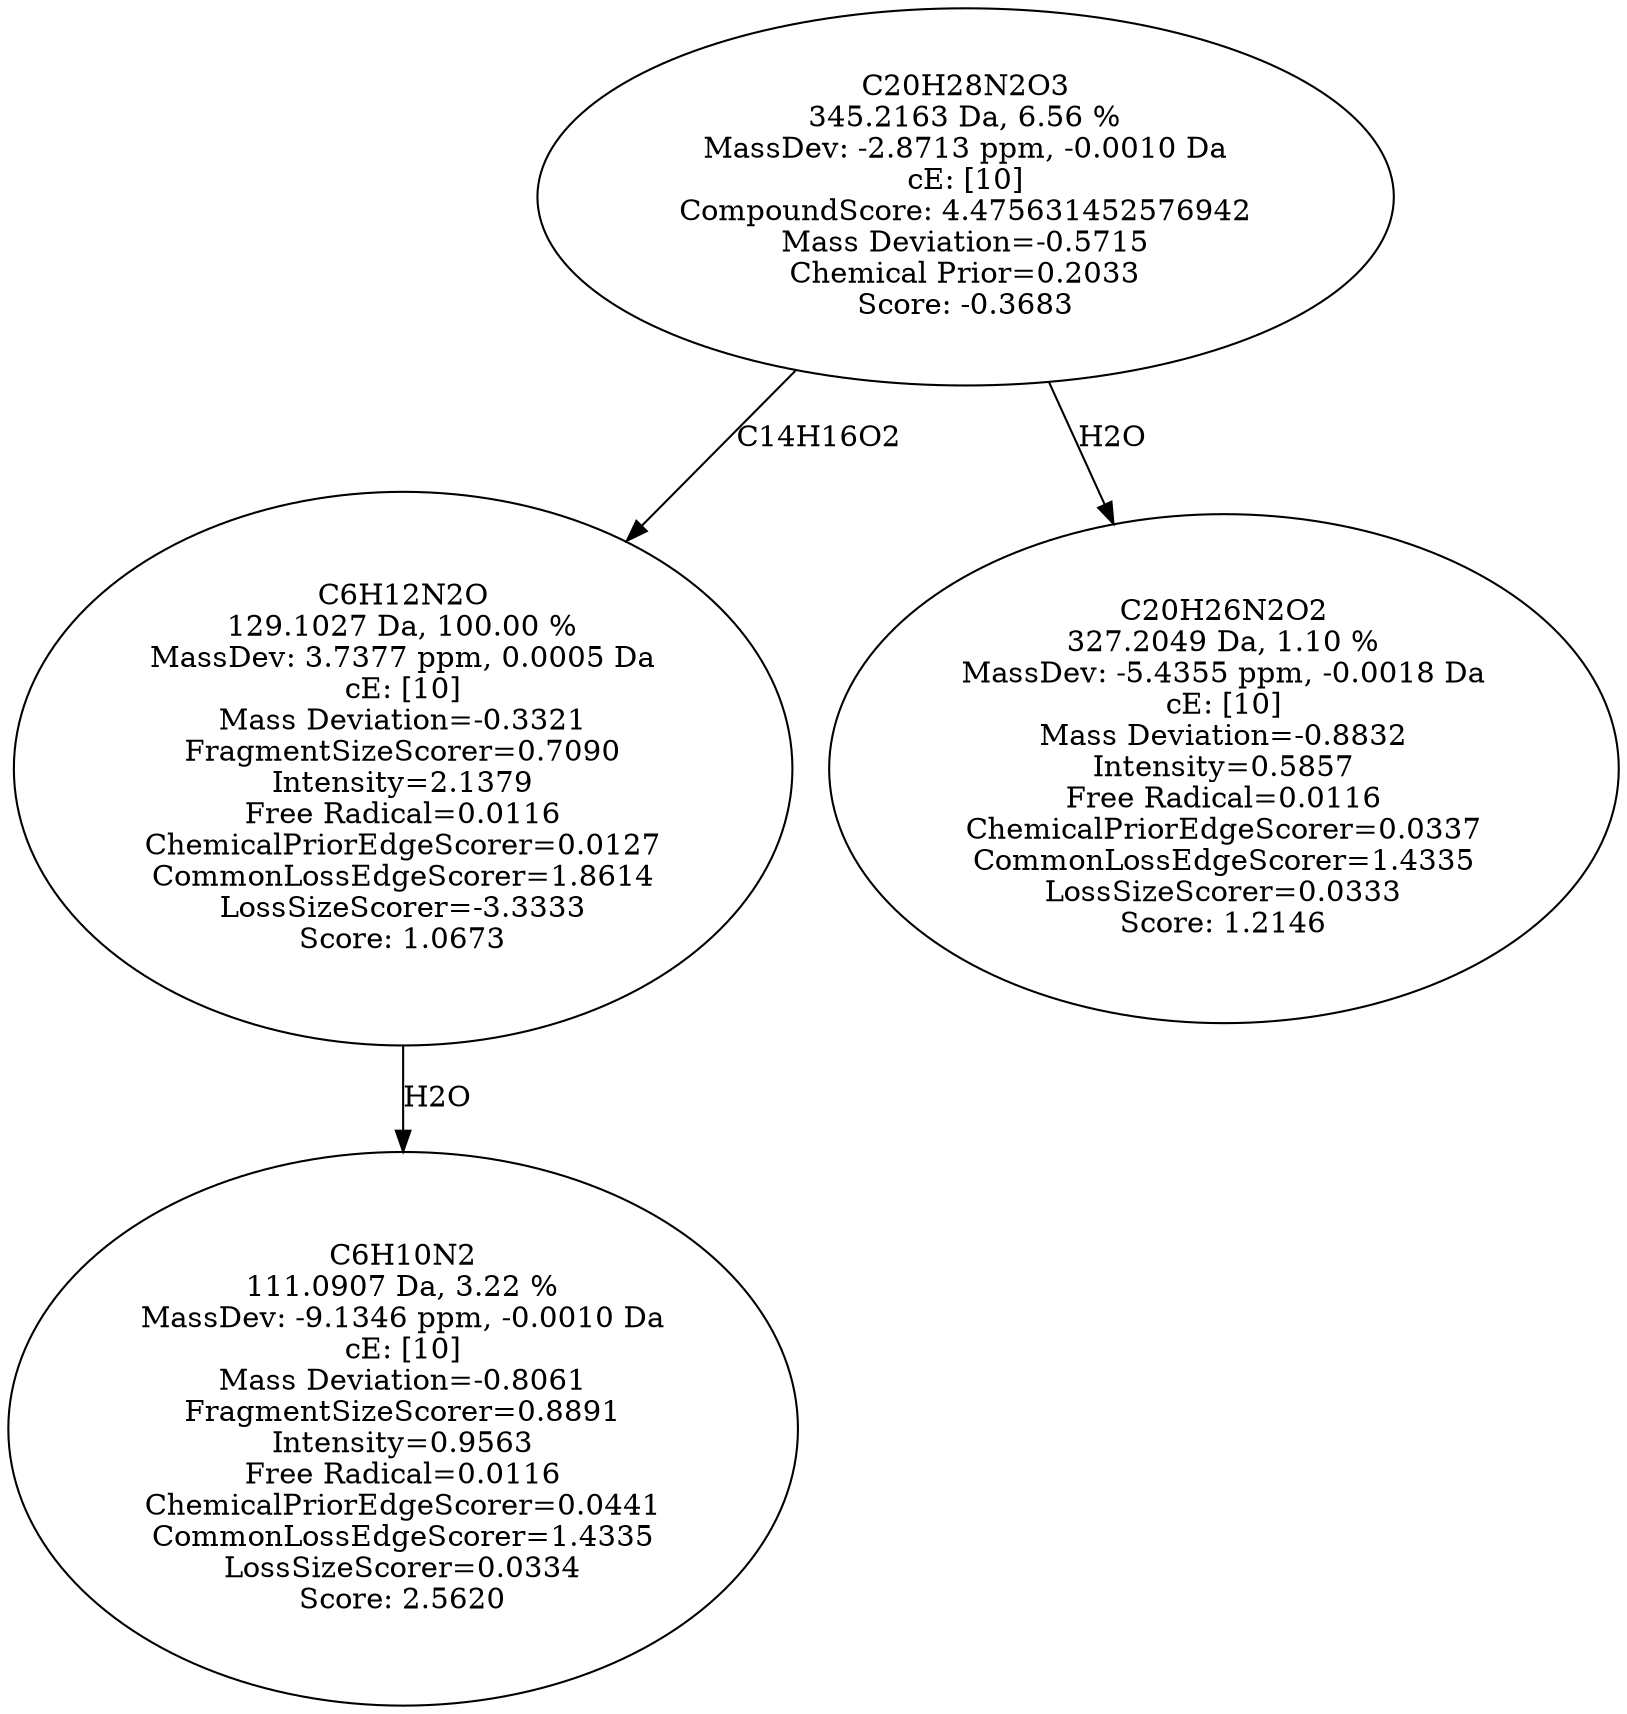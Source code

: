 strict digraph {
v1 [label="C6H10N2\n111.0907 Da, 3.22 %\nMassDev: -9.1346 ppm, -0.0010 Da\ncE: [10]\nMass Deviation=-0.8061\nFragmentSizeScorer=0.8891\nIntensity=0.9563\nFree Radical=0.0116\nChemicalPriorEdgeScorer=0.0441\nCommonLossEdgeScorer=1.4335\nLossSizeScorer=0.0334\nScore: 2.5620"];
v2 [label="C6H12N2O\n129.1027 Da, 100.00 %\nMassDev: 3.7377 ppm, 0.0005 Da\ncE: [10]\nMass Deviation=-0.3321\nFragmentSizeScorer=0.7090\nIntensity=2.1379\nFree Radical=0.0116\nChemicalPriorEdgeScorer=0.0127\nCommonLossEdgeScorer=1.8614\nLossSizeScorer=-3.3333\nScore: 1.0673"];
v3 [label="C20H26N2O2\n327.2049 Da, 1.10 %\nMassDev: -5.4355 ppm, -0.0018 Da\ncE: [10]\nMass Deviation=-0.8832\nIntensity=0.5857\nFree Radical=0.0116\nChemicalPriorEdgeScorer=0.0337\nCommonLossEdgeScorer=1.4335\nLossSizeScorer=0.0333\nScore: 1.2146"];
v4 [label="C20H28N2O3\n345.2163 Da, 6.56 %\nMassDev: -2.8713 ppm, -0.0010 Da\ncE: [10]\nCompoundScore: 4.475631452576942\nMass Deviation=-0.5715\nChemical Prior=0.2033\nScore: -0.3683"];
v2 -> v1 [label="H2O"];
v4 -> v2 [label="C14H16O2"];
v4 -> v3 [label="H2O"];
}